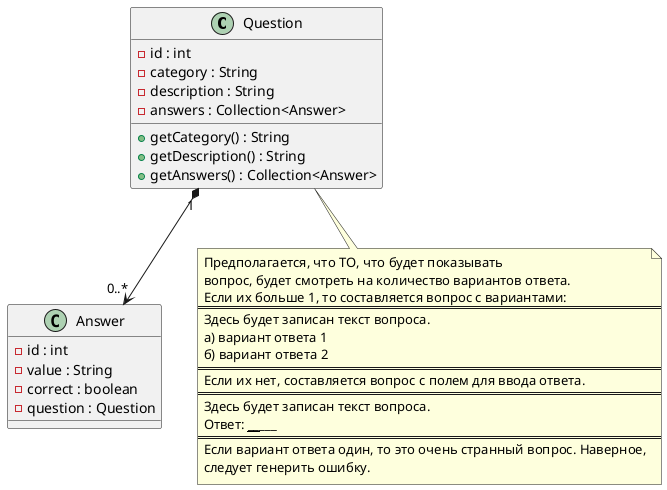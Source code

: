 @startuml

class Question {
    - id : int
    - category : String
    - description : String
    - answers : Collection<Answer>
    + getCategory() : String
    + getDescription() : String
    + getAnswers() : Collection<Answer>
}

class Answer {
        - id : int
        - value : String
        - correct : boolean
        - question : Question
}

Question "1" *--> "0..*" Answer

note bottom of Question
    Предполагается, что ТО, что будет показывать
    вопрос, будет смотреть на количество вариантов ответа.
    Если их больше 1, то составляется вопрос с вариантами:
    ==
    Здесь будет записан текст вопроса.
    а) вариант ответа 1
    б) вариант ответа 2
    ==
    Если их нет, составляется вопрос с полем для ввода ответа.
    ==
    Здесь будет записан текст вопроса.
    Ответ: _____________
    ==
    Если вариант ответа один, то это очень странный вопрос. Наверное,
    следует генерить ошибку.
end note

@enduml